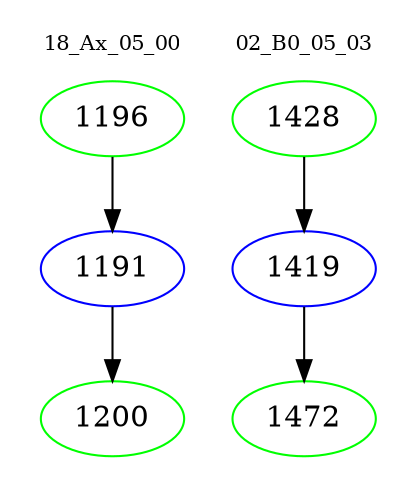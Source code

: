 digraph{
subgraph cluster_0 {
color = white
label = "18_Ax_05_00";
fontsize=10;
T0_1196 [label="1196", color="green"]
T0_1196 -> T0_1191 [color="black"]
T0_1191 [label="1191", color="blue"]
T0_1191 -> T0_1200 [color="black"]
T0_1200 [label="1200", color="green"]
}
subgraph cluster_1 {
color = white
label = "02_B0_05_03";
fontsize=10;
T1_1428 [label="1428", color="green"]
T1_1428 -> T1_1419 [color="black"]
T1_1419 [label="1419", color="blue"]
T1_1419 -> T1_1472 [color="black"]
T1_1472 [label="1472", color="green"]
}
}
